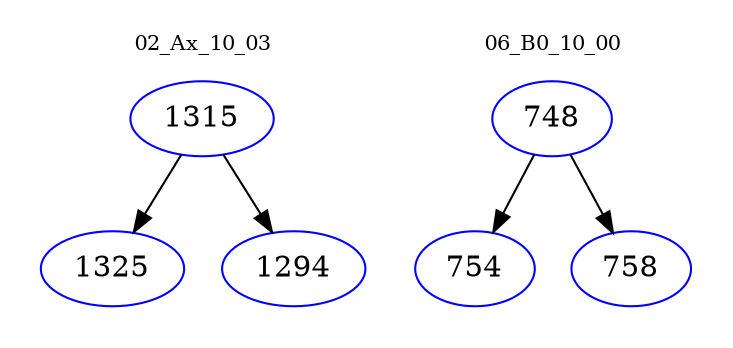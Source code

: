 digraph{
subgraph cluster_0 {
color = white
label = "02_Ax_10_03";
fontsize=10;
T0_1315 [label="1315", color="blue"]
T0_1315 -> T0_1325 [color="black"]
T0_1325 [label="1325", color="blue"]
T0_1315 -> T0_1294 [color="black"]
T0_1294 [label="1294", color="blue"]
}
subgraph cluster_1 {
color = white
label = "06_B0_10_00";
fontsize=10;
T1_748 [label="748", color="blue"]
T1_748 -> T1_754 [color="black"]
T1_754 [label="754", color="blue"]
T1_748 -> T1_758 [color="black"]
T1_758 [label="758", color="blue"]
}
}
